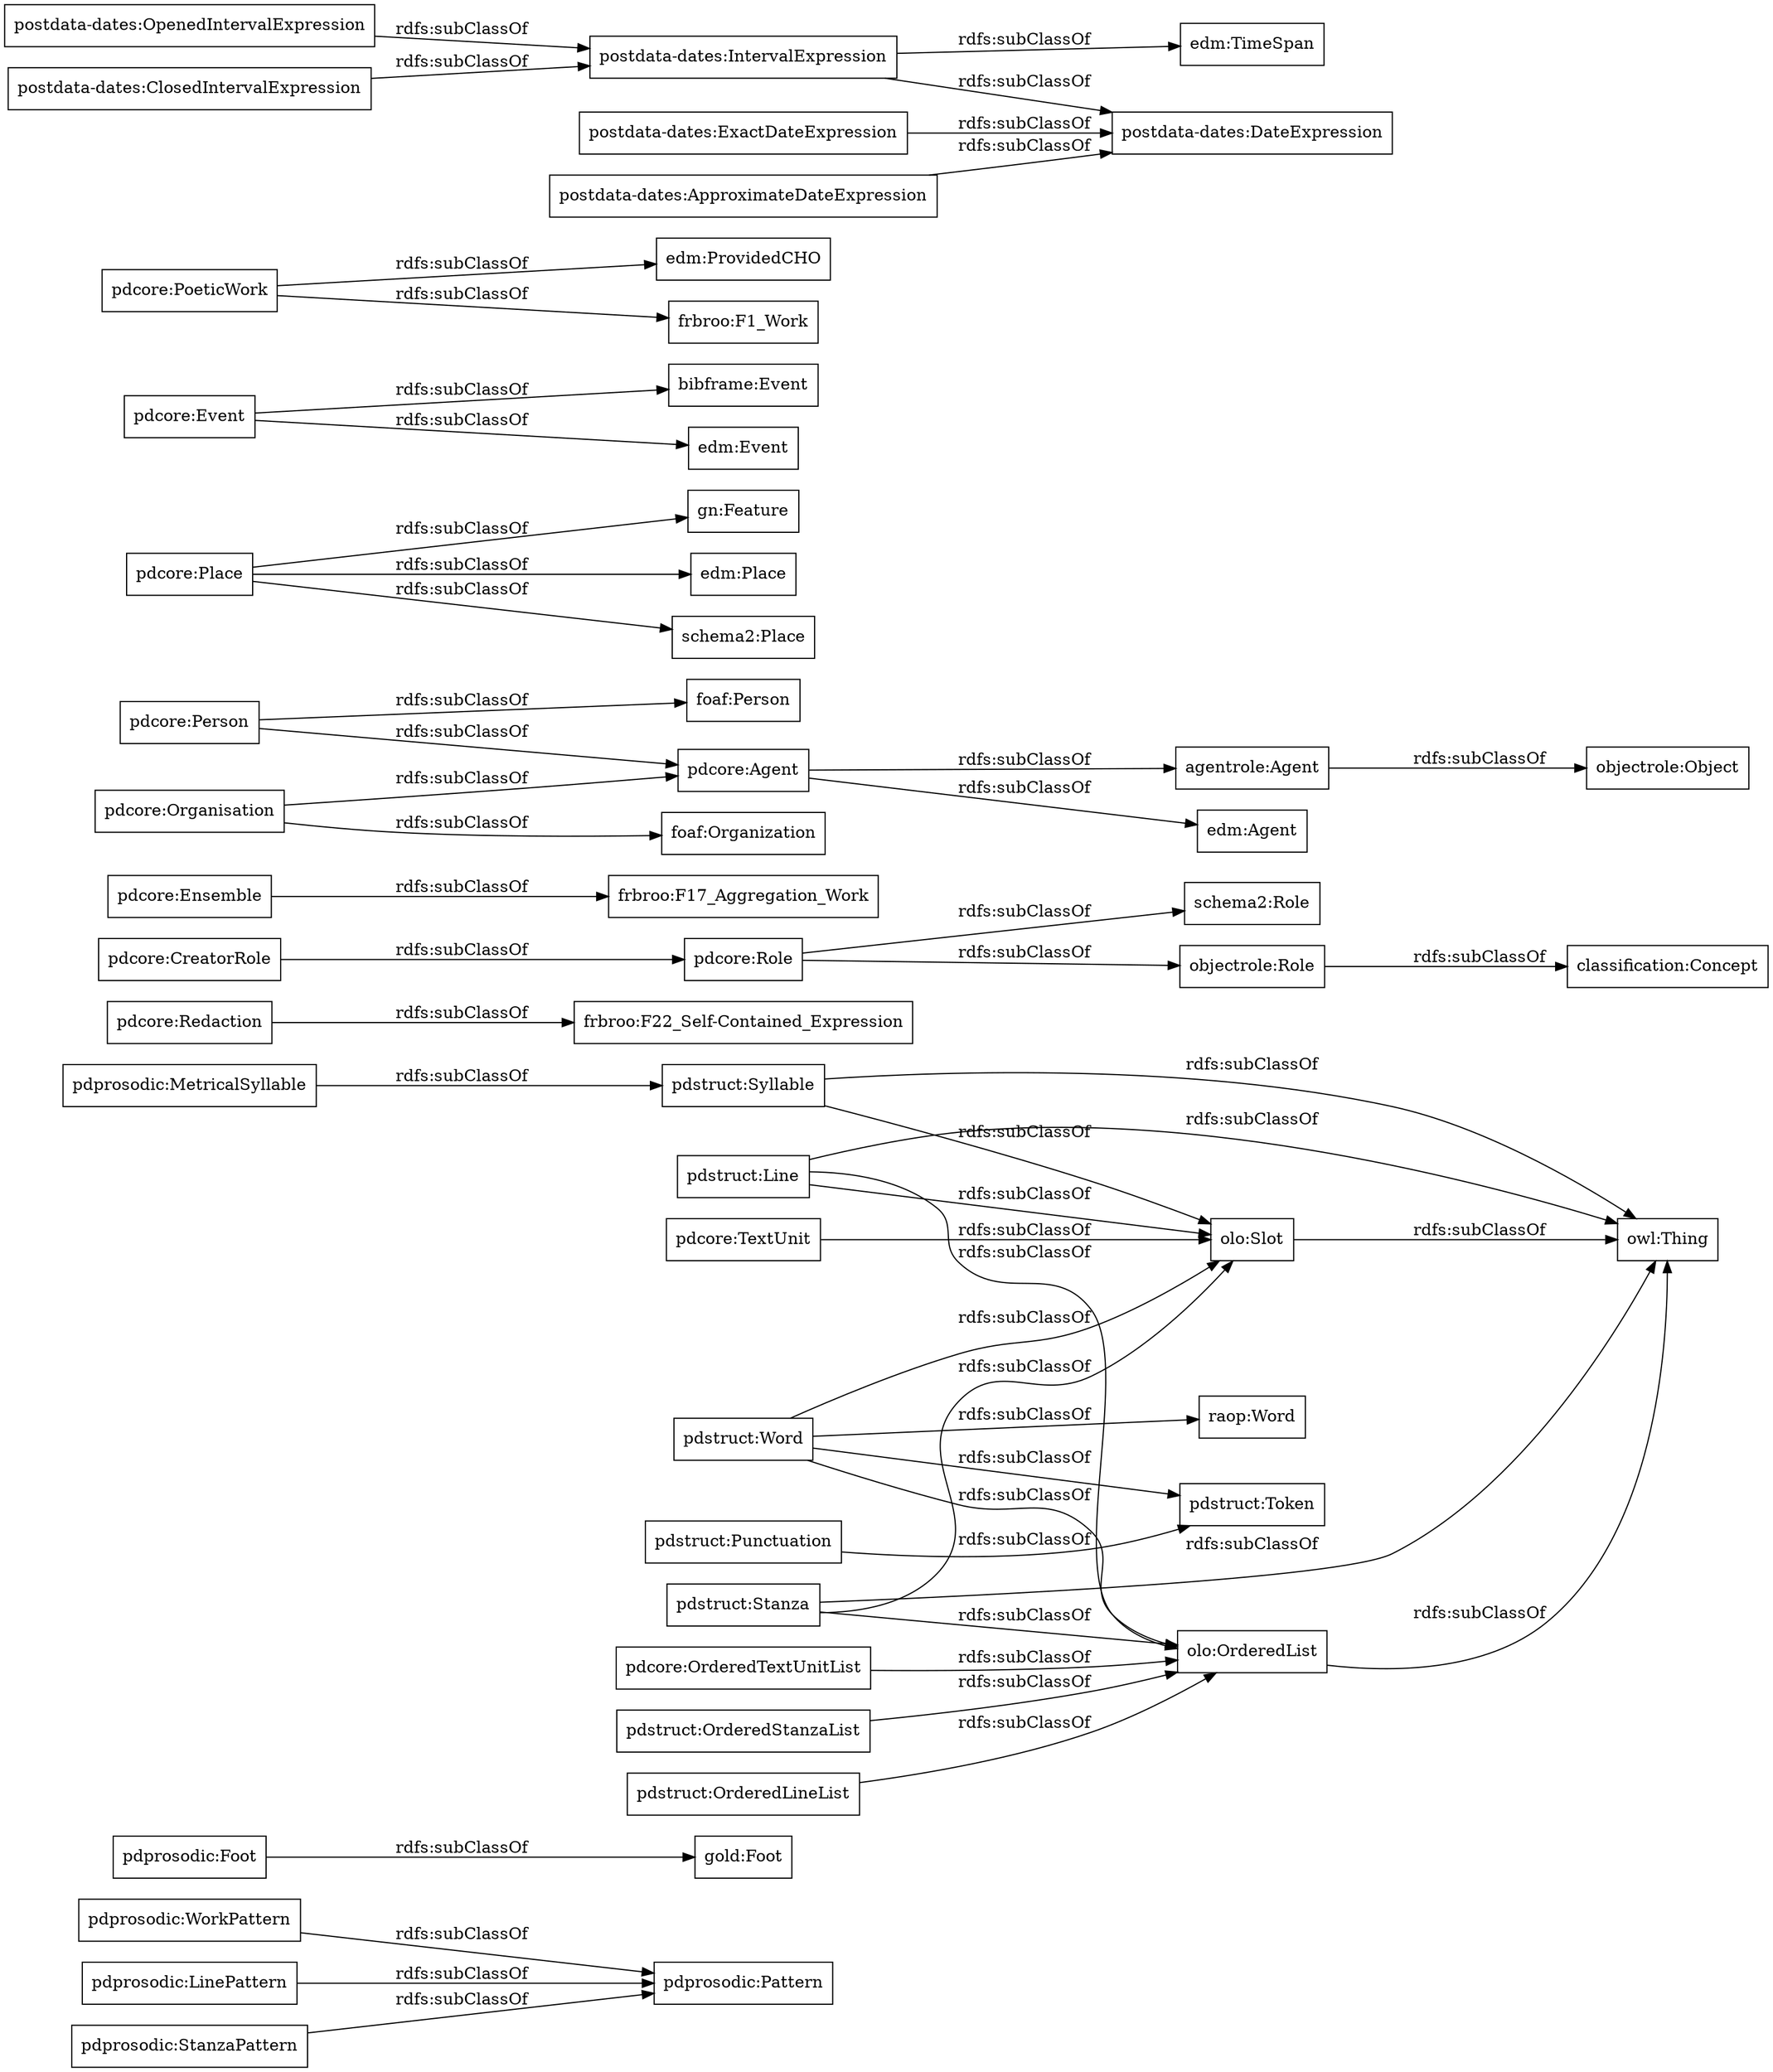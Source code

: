 digraph ar2dtool_diagram { 
rankdir=LR;
size="1000"
node [shape = rectangle, color="black"]; "pdprosodic:WorkPattern" "pdprosodic:Foot" "pdprosodic:MetricalSyllable" "pdprosodic:LinePattern" "pdprosodic:Pattern" "gold:Foot" "pdprosodic:StanzaPattern" "pdstruct:Line" "pdstruct:Punctuation" "pdstruct:OrderedStanzaList" "pdstruct:Word" "pdstruct:Stanza" "pdstruct:Token" "pdstruct:Syllable" "pdcore:Redaction" "raop:Word" "pdstruct:OrderedLineList" "olo:Slot" "olo:OrderedList" "pdcore:Role" "frbroo:F17_Aggregation_Work" "pdcore:OrderedTextUnitList" "agentrole:Agent" "gn:Feature" "edm:Agent" "pdcore:Agent" "pdcore:CreatorRole" "pdcore:Person" "pdcore:Organisation" "edm:Place" "pdcore:Ensemble" "foaf:Person" "frbroo:F22_Self-Contained_Expression" "bibframe:Event" "edm:Event" "pdcore:TextUnit" "foaf:Organization" "edm:ProvidedCHO" "pdcore:Place" "schema2:Place" "pdcore:Event" "pdcore:PoeticWork" "frbroo:F1_Work" "schema2:Role" "owl:Thing" "objectrole:Role" "objectrole:Object" "postdata-dates:OpenedIntervalExpression" "postdata-dates:ClosedIntervalExpression" "postdata-dates:IntervalExpression" "postdata-dates:ExactDateExpression" "edm:TimeSpan" "postdata-dates:DateExpression" "postdata-dates:ApproximateDateExpression" "classification:Concept" ; /*classes style*/
	"pdprosodic:WorkPattern" -> "pdprosodic:Pattern" [ label = "rdfs:subClassOf" ];
	"pdstruct:OrderedStanzaList" -> "olo:OrderedList" [ label = "rdfs:subClassOf" ];
	"pdprosodic:MetricalSyllable" -> "pdstruct:Syllable" [ label = "rdfs:subClassOf" ];
	"pdstruct:Punctuation" -> "pdstruct:Token" [ label = "rdfs:subClassOf" ];
	"agentrole:Agent" -> "objectrole:Object" [ label = "rdfs:subClassOf" ];
	"pdstruct:Word" -> "olo:OrderedList" [ label = "rdfs:subClassOf" ];
	"pdstruct:Word" -> "olo:Slot" [ label = "rdfs:subClassOf" ];
	"pdstruct:Word" -> "pdstruct:Token" [ label = "rdfs:subClassOf" ];
	"pdstruct:Word" -> "raop:Word" [ label = "rdfs:subClassOf" ];
	"pdcore:PoeticWork" -> "frbroo:F1_Work" [ label = "rdfs:subClassOf" ];
	"pdcore:PoeticWork" -> "edm:ProvidedCHO" [ label = "rdfs:subClassOf" ];
	"pdprosodic:Foot" -> "gold:Foot" [ label = "rdfs:subClassOf" ];
	"objectrole:Role" -> "classification:Concept" [ label = "rdfs:subClassOf" ];
	"postdata-dates:ClosedIntervalExpression" -> "postdata-dates:IntervalExpression" [ label = "rdfs:subClassOf" ];
	"pdstruct:Stanza" -> "olo:Slot" [ label = "rdfs:subClassOf" ];
	"pdstruct:Stanza" -> "olo:OrderedList" [ label = "rdfs:subClassOf" ];
	"pdstruct:Stanza" -> "owl:Thing" [ label = "rdfs:subClassOf" ];
	"postdata-dates:ApproximateDateExpression" -> "postdata-dates:DateExpression" [ label = "rdfs:subClassOf" ];
	"pdcore:Agent" -> "agentrole:Agent" [ label = "rdfs:subClassOf" ];
	"pdcore:Agent" -> "edm:Agent" [ label = "rdfs:subClassOf" ];
	"olo:Slot" -> "owl:Thing" [ label = "rdfs:subClassOf" ];
	"postdata-dates:OpenedIntervalExpression" -> "postdata-dates:IntervalExpression" [ label = "rdfs:subClassOf" ];
	"pdcore:Organisation" -> "foaf:Organization" [ label = "rdfs:subClassOf" ];
	"pdcore:Organisation" -> "pdcore:Agent" [ label = "rdfs:subClassOf" ];
	"pdcore:Ensemble" -> "frbroo:F17_Aggregation_Work" [ label = "rdfs:subClassOf" ];
	"olo:OrderedList" -> "owl:Thing" [ label = "rdfs:subClassOf" ];
	"pdcore:TextUnit" -> "olo:Slot" [ label = "rdfs:subClassOf" ];
	"pdcore:Redaction" -> "frbroo:F22_Self-Contained_Expression" [ label = "rdfs:subClassOf" ];
	"pdcore:Place" -> "edm:Place" [ label = "rdfs:subClassOf" ];
	"pdcore:Place" -> "schema2:Place" [ label = "rdfs:subClassOf" ];
	"pdcore:Place" -> "gn:Feature" [ label = "rdfs:subClassOf" ];
	"pdstruct:OrderedLineList" -> "olo:OrderedList" [ label = "rdfs:subClassOf" ];
	"pdcore:CreatorRole" -> "pdcore:Role" [ label = "rdfs:subClassOf" ];
	"pdstruct:Syllable" -> "owl:Thing" [ label = "rdfs:subClassOf" ];
	"pdstruct:Syllable" -> "olo:Slot" [ label = "rdfs:subClassOf" ];
	"pdcore:Role" -> "objectrole:Role" [ label = "rdfs:subClassOf" ];
	"pdcore:Role" -> "schema2:Role" [ label = "rdfs:subClassOf" ];
	"pdprosodic:StanzaPattern" -> "pdprosodic:Pattern" [ label = "rdfs:subClassOf" ];
	"pdstruct:Line" -> "olo:Slot" [ label = "rdfs:subClassOf" ];
	"pdstruct:Line" -> "olo:OrderedList" [ label = "rdfs:subClassOf" ];
	"pdstruct:Line" -> "owl:Thing" [ label = "rdfs:subClassOf" ];
	"pdprosodic:LinePattern" -> "pdprosodic:Pattern" [ label = "rdfs:subClassOf" ];
	"pdcore:OrderedTextUnitList" -> "olo:OrderedList" [ label = "rdfs:subClassOf" ];
	"postdata-dates:IntervalExpression" -> "edm:TimeSpan" [ label = "rdfs:subClassOf" ];
	"postdata-dates:IntervalExpression" -> "postdata-dates:DateExpression" [ label = "rdfs:subClassOf" ];
	"postdata-dates:ExactDateExpression" -> "postdata-dates:DateExpression" [ label = "rdfs:subClassOf" ];
	"pdcore:Event" -> "edm:Event" [ label = "rdfs:subClassOf" ];
	"pdcore:Event" -> "bibframe:Event" [ label = "rdfs:subClassOf" ];
	"pdcore:Person" -> "foaf:Person" [ label = "rdfs:subClassOf" ];
	"pdcore:Person" -> "pdcore:Agent" [ label = "rdfs:subClassOf" ];

}

